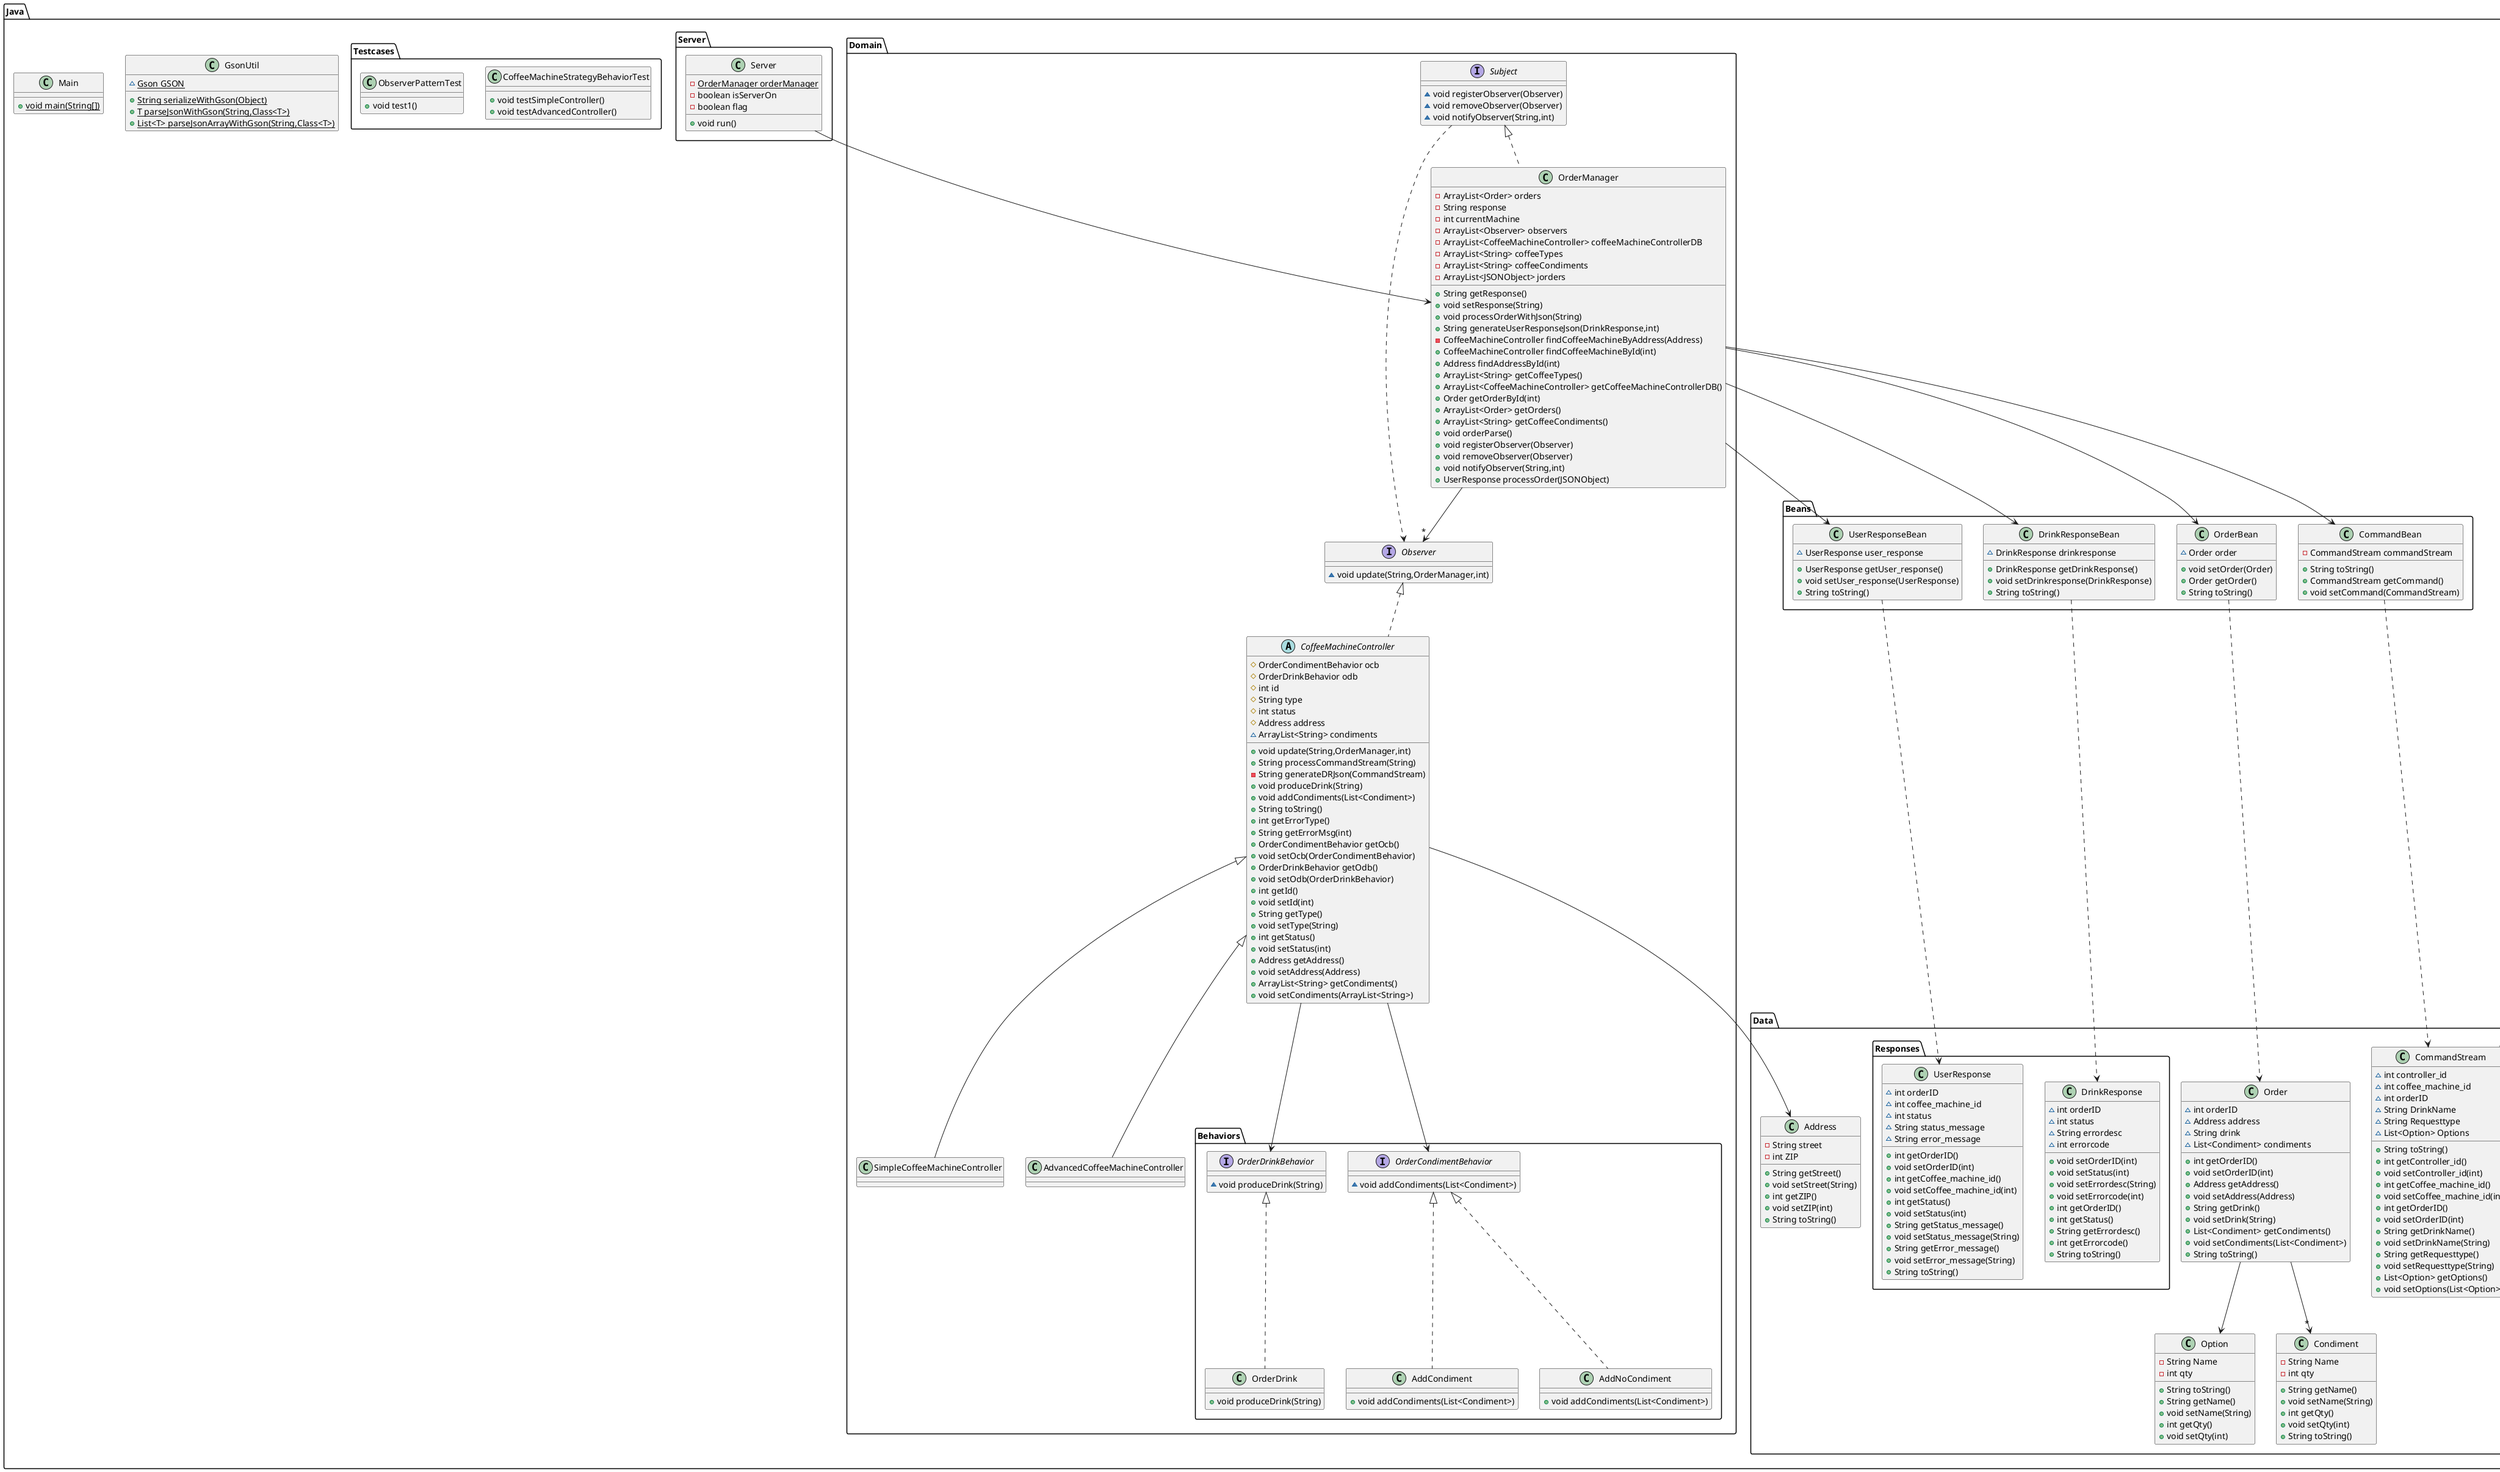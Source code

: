 @startuml
interface Java.Domain.Behaviors.OrderCondimentBehavior {
~ void addCondiments(List<Condiment>)
}
class Java.GsonUtil {
~ {static} Gson GSON
+ {static} String serializeWithGson(Object)
+ {static} T parseJsonWithGson(String,Class<T>)
+ {static} List<T> parseJsonArrayWithGson(String,Class<T>)
}
class Java.Domain.SimpleCoffeeMachineController {
}
class Java.Beans.CommandBean {
- CommandStream commandStream
+ String toString()
+ CommandStream getCommand()
+ void setCommand(CommandStream)
}
class Java.Beans.DrinkResponseBean {
~ DrinkResponse drinkresponse
+ DrinkResponse getDrinkResponse()
+ void setDrinkresponse(DrinkResponse)
+ String toString()
}
class Java.Data.Option {
- String Name
- int qty
+ String toString()
+ String getName()
+ void setName(String)
+ int getQty()
+ void setQty(int)
}
class Java.Domain.Behaviors.AddNoCondiment {
+ void addCondiments(List<Condiment>)
}
class Java.Server.Server {
- {static} OrderManager orderManager
- boolean isServerOn
- boolean flag
+ void run()
}
class Java.Data.Order {
~ int orderID
~ Address address
~ String drink
~ List<Condiment> condiments
+ int getOrderID()
+ void setOrderID(int)
+ Address getAddress()
+ void setAddress(Address)
+ String getDrink()
+ void setDrink(String)
+ List<Condiment> getCondiments()
+ void setCondiments(List<Condiment>)
+ String toString()
}
class Java.Domain.Behaviors.OrderDrink {
+ void produceDrink(String)
}
class Java.Testcases.CoffeeMachineStrategyBehaviorTest {
+ void testSimpleController()
+ void testAdvancedController()
}

class Java.Testcases.ObserverPatternTest {
+ void test1()
}
interface Java.Domain.Behaviors.OrderDrinkBehavior {
~ void produceDrink(String)
}
interface Java.Domain.Subject {
~ void registerObserver(Observer)
~ void removeObserver(Observer)
~ void notifyObserver(String,int)
}
class Java.Domain.AdvancedCoffeeMachineController {
}
class Java.Domain.Behaviors.AddCondiment {
+ void addCondiments(List<Condiment>)
}
class Java.Beans.UserResponseBean {
~ UserResponse user_response
+ UserResponse getUser_response()
+ void setUser_response(UserResponse)
+ String toString()
}
class Java.Data.Condiment {
- String Name
- int qty
+ String getName()
+ void setName(String)
+ int getQty()
+ void setQty(int)
+ String toString()
}
class Java.Data.Responses.UserResponse {
~ int orderID
~ int coffee_machine_id
~ int status
~ String status_message
~ String error_message
+ int getOrderID()
+ void setOrderID(int)
+ int getCoffee_machine_id()
+ void setCoffee_machine_id(int)
+ int getStatus()
+ void setStatus(int)
+ String getStatus_message()
+ void setStatus_message(String)
+ String getError_message()
+ void setError_message(String)
+ String toString()
}
class Java.Main {
+ {static} void main(String[])
}
abstract class Java.Domain.CoffeeMachineController {
# OrderCondimentBehavior ocb
# OrderDrinkBehavior odb
# int id
# String type
# int status
# Address address
~ ArrayList<String> condiments
+ void update(String,OrderManager,int)
+ String processCommandStream(String)
- String generateDRJson(CommandStream)
+ void produceDrink(String)
+ void addCondiments(List<Condiment>)
+ String toString()
+ int getErrorType()
+ String getErrorMsg(int)
+ OrderCondimentBehavior getOcb()
+ void setOcb(OrderCondimentBehavior)
+ OrderDrinkBehavior getOdb()
+ void setOdb(OrderDrinkBehavior)
+ int getId()
+ void setId(int)
+ String getType()
+ void setType(String)
+ int getStatus()
+ void setStatus(int)
+ Address getAddress()
+ void setAddress(Address)
+ ArrayList<String> getCondiments()
+ void setCondiments(ArrayList<String>)
}

class Java.Data.CommandStream {
~ int controller_id
~ int coffee_machine_id
~ int orderID
~ String DrinkName
~ String Requesttype
~ List<Option> Options
+ String toString()
+ int getController_id()
+ void setController_id(int)
+ int getCoffee_machine_id()
+ void setCoffee_machine_id(int)
+ int getOrderID()
+ void setOrderID(int)
+ String getDrinkName()
+ void setDrinkName(String)
+ String getRequesttype()
+ void setRequesttype(String)
+ List<Option> getOptions()
+ void setOptions(List<Option>)
}
class Java.Data.Responses.DrinkResponse {
~ int orderID
~ int status
~ String errordesc
~ int errorcode
+ void setOrderID(int)
+ void setStatus(int)
+ void setErrordesc(String)
+ void setErrorcode(int)
+ int getOrderID()
+ int getStatus()
+ String getErrordesc()
+ int getErrorcode()
+ String toString()
}
class Java.Data.Address {
- String street
- int ZIP
+ String getStreet()
+ void setStreet(String)
+ int getZIP()
+ void setZIP(int)
+ String toString()
}
class Java.Domain.OrderManager {
- ArrayList<Order> orders
- String response
- int currentMachine
- ArrayList<Observer> observers
- ArrayList<CoffeeMachineController> coffeeMachineControllerDB
- ArrayList<String> coffeeTypes
- ArrayList<String> coffeeCondiments
- ArrayList<JSONObject> jorders
+ String getResponse()
+ void setResponse(String)
+ void processOrderWithJson(String)
+ String generateUserResponseJson(DrinkResponse,int)
- CoffeeMachineController findCoffeeMachineByAddress(Address)
+ CoffeeMachineController findCoffeeMachineById(int)
+ Address findAddressById(int)
+ ArrayList<String> getCoffeeTypes()
+ ArrayList<CoffeeMachineController> getCoffeeMachineControllerDB()
+ Order getOrderById(int)
+ ArrayList<Order> getOrders()
+ ArrayList<String> getCoffeeCondiments()
+ void orderParse()
+ void registerObserver(Observer)
+ void removeObserver(Observer)
+ void notifyObserver(String,int)
+ UserResponse processOrder(JSONObject)
}
interface Java.Domain.Observer {
~ void update(String,OrderManager,int)
}
class Java.Beans.OrderBean {
~ Order order
+ void setOrder(Order)
+ Order getOrder()
+ String toString()
}


Java.Domain.CoffeeMachineController <|-- Java.Domain.SimpleCoffeeMachineController
Java.Domain.Behaviors.OrderCondimentBehavior <|.. Java.Domain.Behaviors.AddNoCondiment
Java.Domain.Behaviors.OrderDrinkBehavior <|.. Java.Domain.Behaviors.OrderDrink
Java.Domain.CoffeeMachineController <|-- Java.Domain.AdvancedCoffeeMachineController
Java.Domain.Behaviors.OrderCondimentBehavior <|.. Java.Domain.Behaviors.AddCondiment
Java.Domain.Observer <|.. Java.Domain.CoffeeMachineController
java.io.Serializable <|.. Java.Data.CommandStream
Java.Domain.Subject <|.. Java.Domain.OrderManager
Java.Data.Order --> Java.Data.Option
Java.Data.Order --> "*" Java.Data.Condiment

Java.Beans.OrderBean ...> Java.Data.Order
Java.Beans.UserResponseBean ...> Java.Data.Responses.UserResponse
Java.Beans.DrinkResponseBean ...> Java.Data.Responses.DrinkResponse
Java.Beans.CommandBean ...> Java.Data.CommandStream

Java.Domain.OrderManager --> Java.Beans.OrderBean
Java.Domain.OrderManager --> Java.Beans.DrinkResponseBean
Java.Domain.OrderManager --> Java.Beans.CommandBean
Java.Domain.OrderManager --> Java.Beans.UserResponseBean
Java.Domain.OrderManager --> "*" Java.Domain.Observer
Java.Domain.Subject ..> Java.Domain.Observer
Java.Server.Server --> Java.Domain.OrderManager

Java.Domain.CoffeeMachineController --> Java.Domain.Behaviors.OrderDrinkBehavior
Java.Domain.CoffeeMachineController --> Java.Domain.Behaviors.OrderCondimentBehavior

Java.Domain.CoffeeMachineController --> Java.Data.Address
@enduml